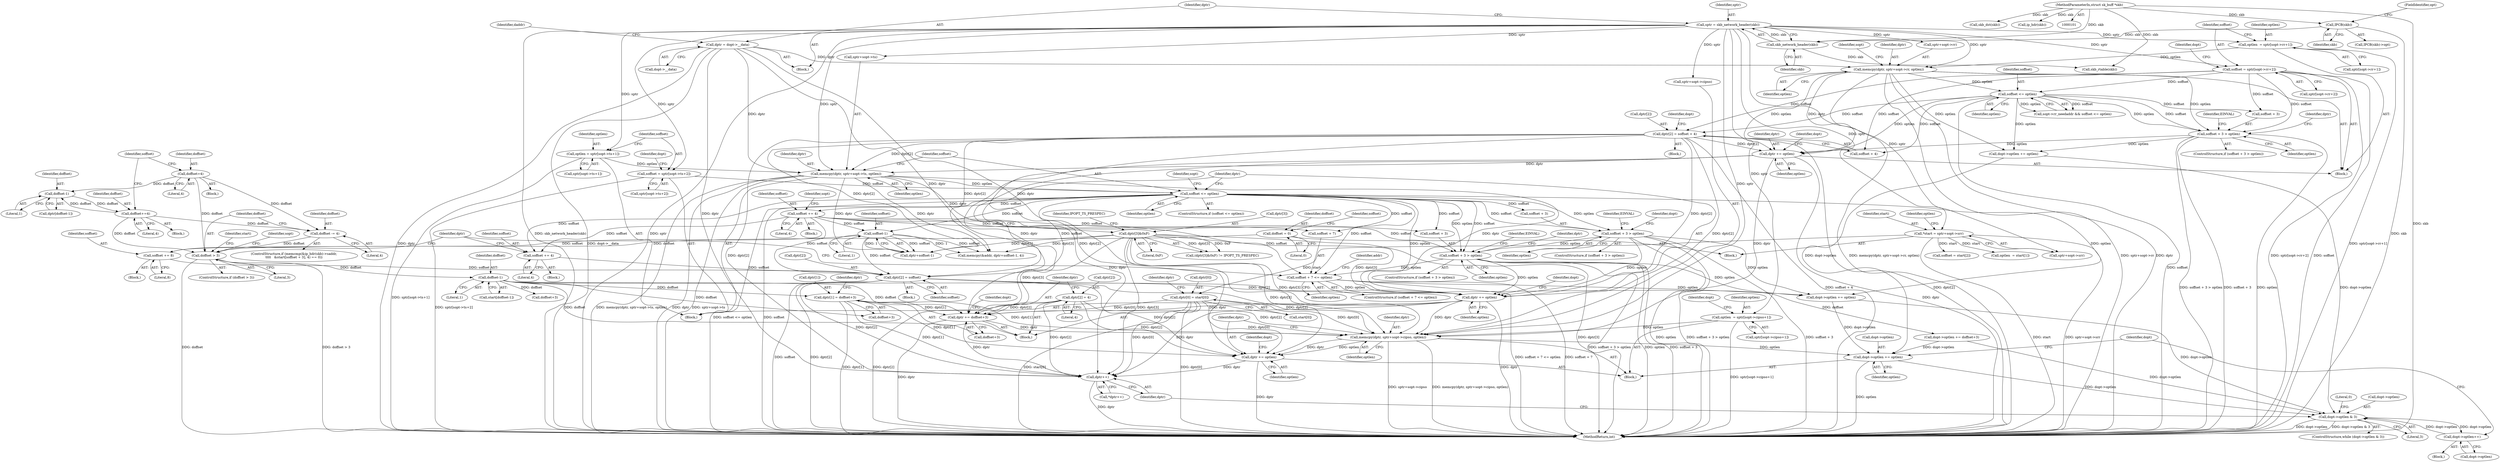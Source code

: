 digraph "0_linux_f6d8bd051c391c1c0458a30b2a7abcd939329259_16@API" {
"1000578" [label="(Call,memcpy(dptr, sptr+sopt->cipso, optlen))"];
"1000368" [label="(Call,dptr[2] = soffset)"];
"1000291" [label="(Call,soffset += 4)"];
"1000268" [label="(Call,soffset <= optlen)"];
"1000240" [label="(Call,soffset = sptr[sopt->ts+2])"];
"1000132" [label="(Call,sptr = skb_network_header(skb))"];
"1000134" [label="(Call,skb_network_header(skb))"];
"1000121" [label="(Call,IPCB(skb))"];
"1000103" [label="(MethodParameterIn,struct sk_buff *skb)"];
"1000259" [label="(Call,memcpy(dptr, sptr+sopt->ts, optlen))"];
"1000218" [label="(Call,dptr += optlen)"];
"1000180" [label="(Call,memcpy(dptr, sptr+sopt->rr, optlen))"];
"1000136" [label="(Call,dptr = dopt->__data)"];
"1000152" [label="(Call,optlen  = sptr[sopt->rr+1])"];
"1000193" [label="(Call,soffset <= optlen)"];
"1000161" [label="(Call,soffset = sptr[sopt->rr+2])"];
"1000198" [label="(Call,soffset + 3 > optlen)"];
"1000206" [label="(Call,dptr[2] = soffset + 4)"];
"1000231" [label="(Call,optlen = sptr[sopt->ts+1])"];
"1000365" [label="(Call,soffset += 8)"];
"1000345" [label="(Call,soffset-1)"];
"1000322" [label="(Call,soffset += 4)"];
"1000513" [label="(Call,dptr[1] = doffset+3)"];
"1000495" [label="(Call,doffset-1)"];
"1000487" [label="(Call,doffset > 3)"];
"1000405" [label="(Call,doffset = 0)"];
"1000483" [label="(Call,doffset -= 4)"];
"1000440" [label="(Call,doffset=4)"];
"1000450" [label="(Call,doffset+=4)"];
"1000457" [label="(Call,doffset-1)"];
"1000506" [label="(Call,dptr[0] = start[0])"];
"1000387" [label="(Call,*start = sptr+sopt->srr)"];
"1000310" [label="(Call,dptr[3]&0xF)"];
"1000525" [label="(Call,dptr += doffset+3)"];
"1000520" [label="(Call,dptr[2] = 4)"];
"1000373" [label="(Call,dptr += optlen)"];
"1000278" [label="(Call,soffset + 3 > optlen)"];
"1000300" [label="(Call,soffset + 3 > optlen)"];
"1000333" [label="(Call,soffset + 7 <= optlen)"];
"1000559" [label="(Call,optlen  = sptr[sopt->cipso+1])"];
"1000586" [label="(Call,dptr += optlen)"];
"1000603" [label="(Call,dptr++)"];
"1000589" [label="(Call,dopt->optlen += optlen)"];
"1000595" [label="(Call,dopt->optlen & 3)"];
"1000606" [label="(Call,dopt->optlen++)"];
"1000123" [label="(FieldIdentifier,opt)"];
"1000223" [label="(Identifier,dopt)"];
"1000137" [label="(Identifier,dptr)"];
"1000532" [label="(Identifier,dopt)"];
"1000611" [label="(Literal,0)"];
"1000467" [label="(ControlStructure,if (memcmp(&ip_hdr(skb)->saddr,\n\t\t\t\t   &start[soffset + 3], 4) == 0))"];
"1000440" [label="(Call,doffset=4)"];
"1000599" [label="(Literal,3)"];
"1000580" [label="(Call,sptr+sopt->cipso)"];
"1000296" [label="(Identifier,sopt)"];
"1000307" [label="(Identifier,EINVAL)"];
"1000343" [label="(Call,dptr+soffset-1)"];
"1000191" [label="(Identifier,sopt)"];
"1000496" [label="(Identifier,doffset)"];
"1000485" [label="(Literal,4)"];
"1000340" [label="(Call,memcpy(&addr, dptr+soffset-1, 4))"];
"1000366" [label="(Identifier,soffset)"];
"1000324" [label="(Literal,4)"];
"1000220" [label="(Identifier,optlen)"];
"1000162" [label="(Identifier,soffset)"];
"1000311" [label="(Call,dptr[3])"];
"1000594" [label="(ControlStructure,while (dopt->optlen & 3))"];
"1000378" [label="(Identifier,dopt)"];
"1000484" [label="(Identifier,doffset)"];
"1000410" [label="(Identifier,soffset)"];
"1000457" [label="(Call,doffset-1)"];
"1000206" [label="(Call,dptr[2] = soffset + 4)"];
"1000187" [label="(Identifier,optlen)"];
"1000345" [label="(Call,soffset-1)"];
"1000487" [label="(Call,doffset > 3)"];
"1000196" [label="(Block,)"];
"1000230" [label="(Block,)"];
"1000400" [label="(Call,soffset = start[2])"];
"1000304" [label="(Identifier,optlen)"];
"1000407" [label="(Literal,0)"];
"1000560" [label="(Identifier,optlen)"];
"1000591" [label="(Identifier,dopt)"];
"1000334" [label="(Call,soffset + 7)"];
"1000556" [label="(Identifier,sopt)"];
"1000144" [label="(Call,skb_rtable(skb))"];
"1000406" [label="(Identifier,doffset)"];
"1000606" [label="(Call,dopt->optlen++)"];
"1000579" [label="(Identifier,dptr)"];
"1000373" [label="(Call,dptr += optlen)"];
"1000268" [label="(Call,soffset <= optlen)"];
"1000193" [label="(Call,soffset <= optlen)"];
"1000199" [label="(Call,soffset + 3)"];
"1000207" [label="(Call,dptr[2])"];
"1000274" [label="(Identifier,sopt)"];
"1000595" [label="(Call,dopt->optlen & 3)"];
"1000323" [label="(Identifier,soffset)"];
"1000288" [label="(Identifier,dopt)"];
"1000395" [label="(Call,optlen  = start[1])"];
"1000517" [label="(Call,doffset+3)"];
"1000242" [label="(Call,sptr[sopt->ts+2])"];
"1000590" [label="(Call,dopt->optlen)"];
"1000506" [label="(Call,dptr[0] = start[0])"];
"1000276" [label="(Block,)"];
"1000221" [label="(Call,dopt->optlen += optlen)"];
"1000285" [label="(Identifier,EINVAL)"];
"1000120" [label="(Call,IPCB(skb)->opt)"];
"1000337" [label="(Identifier,optlen)"];
"1000497" [label="(Literal,1)"];
"1000210" [label="(Call,soffset + 4)"];
"1000570" [label="(Identifier,dopt)"];
"1000194" [label="(Identifier,soffset)"];
"1000163" [label="(Call,sptr[sopt->rr+2])"];
"1000231" [label="(Call,optlen = sptr[sopt->ts+1])"];
"1000524" [label="(Literal,4)"];
"1000181" [label="(Identifier,dptr)"];
"1000322" [label="(Call,soffset += 4)"];
"1000134" [label="(Call,skb_network_header(skb))"];
"1000520" [label="(Call,dptr[2] = 4)"];
"1000367" [label="(Literal,8)"];
"1000259" [label="(Call,memcpy(dptr, sptr+sopt->ts, optlen))"];
"1000525" [label="(Call,dptr += doffset+3)"];
"1000354" [label="(Call,skb_dst(skb))"];
"1000342" [label="(Identifier,addr)"];
"1000271" [label="(Block,)"];
"1000299" [label="(ControlStructure,if (soffset + 3 > optlen))"];
"1000316" [label="(Block,)"];
"1000202" [label="(Identifier,optlen)"];
"1000495" [label="(Call,doffset-1)"];
"1000455" [label="(Call,dptr[doffset-1])"];
"1000588" [label="(Identifier,optlen)"];
"1000292" [label="(Identifier,soffset)"];
"1000215" [label="(Identifier,dopt)"];
"1000396" [label="(Identifier,optlen)"];
"1000241" [label="(Identifier,soffset)"];
"1000314" [label="(Literal,0xF)"];
"1000510" [label="(Call,start[0])"];
"1000472" [label="(Call,ip_hdr(skb))"];
"1000458" [label="(Identifier,doffset)"];
"1000452" [label="(Literal,4)"];
"1000208" [label="(Identifier,dptr)"];
"1000232" [label="(Identifier,optlen)"];
"1000450" [label="(Call,doffset+=4)"];
"1000270" [label="(Identifier,optlen)"];
"1000138" [label="(Call,dopt->__data)"];
"1000370" [label="(Identifier,dptr)"];
"1000266" [label="(Identifier,optlen)"];
"1000267" [label="(ControlStructure,if (soffset <= optlen))"];
"1000261" [label="(Call,sptr+sopt->ts)"];
"1000346" [label="(Identifier,soffset)"];
"1000522" [label="(Identifier,dptr)"];
"1000612" [label="(MethodReturn,int)"];
"1000488" [label="(Identifier,doffset)"];
"1000600" [label="(Block,)"];
"1000269" [label="(Identifier,soffset)"];
"1000233" [label="(Call,sptr[sopt->ts+1])"];
"1000103" [label="(MethodParameterIn,struct sk_buff *skb)"];
"1000309" [label="(Call,(dptr[3]&0xF) != IPOPT_TS_PRESPEC)"];
"1000151" [label="(Block,)"];
"1000451" [label="(Identifier,doffset)"];
"1000189" [label="(Call,sopt->rr_needaddr && soffset <= optlen)"];
"1000374" [label="(Identifier,dptr)"];
"1000514" [label="(Call,dptr[1])"];
"1000596" [label="(Call,dopt->optlen)"];
"1000136" [label="(Call,dptr = dopt->__data)"];
"1000132" [label="(Call,sptr = skb_network_header(skb))"];
"1000589" [label="(Call,dopt->optlen += optlen)"];
"1000559" [label="(Call,optlen  = sptr[sopt->cipso+1])"];
"1000333" [label="(Call,soffset + 7 <= optlen)"];
"1000376" [label="(Call,dopt->optlen += optlen)"];
"1000544" [label="(Call,doffset+3)"];
"1000446" [label="(Block,)"];
"1000135" [label="(Identifier,skb)"];
"1000593" [label="(Identifier,optlen)"];
"1000240" [label="(Call,soffset = sptr[sopt->ts+2])"];
"1000444" [label="(Identifier,soffset)"];
"1000521" [label="(Call,dptr[2])"];
"1000359" [label="(Block,)"];
"1000154" [label="(Call,sptr[sopt->rr+1])"];
"1000527" [label="(Call,doffset+3)"];
"1000122" [label="(Identifier,skb)"];
"1000365" [label="(Call,soffset += 8)"];
"1000347" [label="(Literal,1)"];
"1000483" [label="(Call,doffset -= 4)"];
"1000513" [label="(Call,dptr[1] = doffset+3)"];
"1000372" [label="(Identifier,soffset)"];
"1000133" [label="(Identifier,sptr)"];
"1000388" [label="(Identifier,start)"];
"1000277" [label="(ControlStructure,if (soffset + 3 > optlen))"];
"1000526" [label="(Identifier,dptr)"];
"1000507" [label="(Call,dptr[0])"];
"1000586" [label="(Call,dptr += optlen)"];
"1000180" [label="(Call,memcpy(dptr, sptr+sopt->rr, optlen))"];
"1000603" [label="(Call,dptr++)"];
"1000205" [label="(Identifier,EINVAL)"];
"1000161" [label="(Call,soffset = sptr[sopt->rr+2])"];
"1000585" [label="(Identifier,optlen)"];
"1000493" [label="(Call,start[doffset-1])"];
"1000441" [label="(Identifier,doffset)"];
"1000389" [label="(Call,sptr+sopt->srr)"];
"1000315" [label="(Identifier,IPOPT_TS_PRESPEC)"];
"1000442" [label="(Literal,4)"];
"1000604" [label="(Identifier,dptr)"];
"1000310" [label="(Call,dptr[3]&0xF)"];
"1000104" [label="(Block,)"];
"1000301" [label="(Call,soffset + 3)"];
"1000219" [label="(Identifier,dptr)"];
"1000172" [label="(Identifier,dopt)"];
"1000602" [label="(Call,*dptr++)"];
"1000561" [label="(Call,sptr[sopt->cipso+1])"];
"1000332" [label="(ControlStructure,if (soffset + 7 <= optlen))"];
"1000375" [label="(Identifier,optlen)"];
"1000369" [label="(Call,dptr[2])"];
"1000251" [label="(Identifier,dopt)"];
"1000152" [label="(Call,optlen  = sptr[sopt->rr+1])"];
"1000198" [label="(Call,soffset + 3 > optlen)"];
"1000153" [label="(Identifier,optlen)"];
"1000368" [label="(Call,dptr[2] = soffset)"];
"1000121" [label="(Call,IPCB(skb))"];
"1000195" [label="(Identifier,optlen)"];
"1000279" [label="(Call,soffset + 3)"];
"1000540" [label="(Call,dopt->optlen += doffset+3)"];
"1000385" [label="(Block,)"];
"1000578" [label="(Call,memcpy(dptr, sptr+sopt->cipso, optlen))"];
"1000405" [label="(Call,doffset = 0)"];
"1000436" [label="(Block,)"];
"1000490" [label="(Block,)"];
"1000278" [label="(Call,soffset + 3 > optlen)"];
"1000218" [label="(Call,dptr += optlen)"];
"1000282" [label="(Identifier,optlen)"];
"1000459" [label="(Literal,1)"];
"1000607" [label="(Call,dopt->optlen)"];
"1000597" [label="(Identifier,dopt)"];
"1000291" [label="(Call,soffset += 4)"];
"1000293" [label="(Literal,4)"];
"1000387" [label="(Call,*start = sptr+sopt->srr)"];
"1000486" [label="(ControlStructure,if (doffset > 3))"];
"1000142" [label="(Identifier,daddr)"];
"1000515" [label="(Identifier,dptr)"];
"1000558" [label="(Block,)"];
"1000300" [label="(Call,soffset + 3 > optlen)"];
"1000260" [label="(Identifier,dptr)"];
"1000312" [label="(Identifier,dptr)"];
"1000197" [label="(ControlStructure,if (soffset + 3 > optlen))"];
"1000489" [label="(Literal,3)"];
"1000182" [label="(Call,sptr+sopt->rr)"];
"1000494" [label="(Identifier,start)"];
"1000587" [label="(Identifier,dptr)"];
"1000578" -> "1000558"  [label="AST: "];
"1000578" -> "1000585"  [label="CFG: "];
"1000579" -> "1000578"  [label="AST: "];
"1000580" -> "1000578"  [label="AST: "];
"1000585" -> "1000578"  [label="AST: "];
"1000587" -> "1000578"  [label="CFG: "];
"1000578" -> "1000612"  [label="DDG: sptr+sopt->cipso"];
"1000578" -> "1000612"  [label="DDG: memcpy(dptr, sptr+sopt->cipso, optlen)"];
"1000368" -> "1000578"  [label="DDG: dptr[2]"];
"1000513" -> "1000578"  [label="DDG: dptr[1]"];
"1000506" -> "1000578"  [label="DDG: dptr[0]"];
"1000218" -> "1000578"  [label="DDG: dptr"];
"1000310" -> "1000578"  [label="DDG: dptr[3]"];
"1000206" -> "1000578"  [label="DDG: dptr[2]"];
"1000525" -> "1000578"  [label="DDG: dptr"];
"1000520" -> "1000578"  [label="DDG: dptr[2]"];
"1000373" -> "1000578"  [label="DDG: dptr"];
"1000136" -> "1000578"  [label="DDG: dptr"];
"1000132" -> "1000578"  [label="DDG: sptr"];
"1000559" -> "1000578"  [label="DDG: optlen"];
"1000578" -> "1000586"  [label="DDG: optlen"];
"1000578" -> "1000586"  [label="DDG: dptr"];
"1000578" -> "1000589"  [label="DDG: optlen"];
"1000368" -> "1000271"  [label="AST: "];
"1000368" -> "1000372"  [label="CFG: "];
"1000369" -> "1000368"  [label="AST: "];
"1000372" -> "1000368"  [label="AST: "];
"1000374" -> "1000368"  [label="CFG: "];
"1000368" -> "1000612"  [label="DDG: dptr[2]"];
"1000368" -> "1000612"  [label="DDG: soffset"];
"1000291" -> "1000368"  [label="DDG: soffset"];
"1000268" -> "1000368"  [label="DDG: soffset"];
"1000365" -> "1000368"  [label="DDG: soffset"];
"1000322" -> "1000368"  [label="DDG: soffset"];
"1000345" -> "1000368"  [label="DDG: soffset"];
"1000368" -> "1000373"  [label="DDG: dptr[2]"];
"1000368" -> "1000586"  [label="DDG: dptr[2]"];
"1000368" -> "1000603"  [label="DDG: dptr[2]"];
"1000291" -> "1000276"  [label="AST: "];
"1000291" -> "1000293"  [label="CFG: "];
"1000292" -> "1000291"  [label="AST: "];
"1000293" -> "1000291"  [label="AST: "];
"1000296" -> "1000291"  [label="CFG: "];
"1000268" -> "1000291"  [label="DDG: soffset"];
"1000291" -> "1000300"  [label="DDG: soffset"];
"1000291" -> "1000301"  [label="DDG: soffset"];
"1000291" -> "1000322"  [label="DDG: soffset"];
"1000291" -> "1000333"  [label="DDG: soffset"];
"1000291" -> "1000334"  [label="DDG: soffset"];
"1000291" -> "1000345"  [label="DDG: soffset"];
"1000268" -> "1000267"  [label="AST: "];
"1000268" -> "1000270"  [label="CFG: "];
"1000269" -> "1000268"  [label="AST: "];
"1000270" -> "1000268"  [label="AST: "];
"1000274" -> "1000268"  [label="CFG: "];
"1000374" -> "1000268"  [label="CFG: "];
"1000268" -> "1000612"  [label="DDG: soffset"];
"1000268" -> "1000612"  [label="DDG: soffset <= optlen"];
"1000240" -> "1000268"  [label="DDG: soffset"];
"1000259" -> "1000268"  [label="DDG: optlen"];
"1000268" -> "1000278"  [label="DDG: soffset"];
"1000268" -> "1000278"  [label="DDG: optlen"];
"1000268" -> "1000279"  [label="DDG: soffset"];
"1000268" -> "1000300"  [label="DDG: soffset"];
"1000268" -> "1000300"  [label="DDG: optlen"];
"1000268" -> "1000301"  [label="DDG: soffset"];
"1000268" -> "1000322"  [label="DDG: soffset"];
"1000268" -> "1000333"  [label="DDG: soffset"];
"1000268" -> "1000334"  [label="DDG: soffset"];
"1000268" -> "1000345"  [label="DDG: soffset"];
"1000268" -> "1000373"  [label="DDG: optlen"];
"1000268" -> "1000376"  [label="DDG: optlen"];
"1000240" -> "1000230"  [label="AST: "];
"1000240" -> "1000242"  [label="CFG: "];
"1000241" -> "1000240"  [label="AST: "];
"1000242" -> "1000240"  [label="AST: "];
"1000251" -> "1000240"  [label="CFG: "];
"1000240" -> "1000612"  [label="DDG: sptr[sopt->ts+2]"];
"1000132" -> "1000240"  [label="DDG: sptr"];
"1000132" -> "1000104"  [label="AST: "];
"1000132" -> "1000134"  [label="CFG: "];
"1000133" -> "1000132"  [label="AST: "];
"1000134" -> "1000132"  [label="AST: "];
"1000137" -> "1000132"  [label="CFG: "];
"1000132" -> "1000612"  [label="DDG: skb_network_header(skb)"];
"1000132" -> "1000612"  [label="DDG: sptr"];
"1000134" -> "1000132"  [label="DDG: skb"];
"1000132" -> "1000152"  [label="DDG: sptr"];
"1000132" -> "1000161"  [label="DDG: sptr"];
"1000132" -> "1000180"  [label="DDG: sptr"];
"1000132" -> "1000182"  [label="DDG: sptr"];
"1000132" -> "1000231"  [label="DDG: sptr"];
"1000132" -> "1000259"  [label="DDG: sptr"];
"1000132" -> "1000261"  [label="DDG: sptr"];
"1000132" -> "1000387"  [label="DDG: sptr"];
"1000132" -> "1000389"  [label="DDG: sptr"];
"1000132" -> "1000559"  [label="DDG: sptr"];
"1000132" -> "1000580"  [label="DDG: sptr"];
"1000134" -> "1000135"  [label="CFG: "];
"1000135" -> "1000134"  [label="AST: "];
"1000121" -> "1000134"  [label="DDG: skb"];
"1000103" -> "1000134"  [label="DDG: skb"];
"1000134" -> "1000144"  [label="DDG: skb"];
"1000121" -> "1000120"  [label="AST: "];
"1000121" -> "1000122"  [label="CFG: "];
"1000122" -> "1000121"  [label="AST: "];
"1000123" -> "1000121"  [label="CFG: "];
"1000121" -> "1000612"  [label="DDG: skb"];
"1000103" -> "1000121"  [label="DDG: skb"];
"1000103" -> "1000101"  [label="AST: "];
"1000103" -> "1000612"  [label="DDG: skb"];
"1000103" -> "1000144"  [label="DDG: skb"];
"1000103" -> "1000354"  [label="DDG: skb"];
"1000103" -> "1000472"  [label="DDG: skb"];
"1000259" -> "1000230"  [label="AST: "];
"1000259" -> "1000266"  [label="CFG: "];
"1000260" -> "1000259"  [label="AST: "];
"1000261" -> "1000259"  [label="AST: "];
"1000266" -> "1000259"  [label="AST: "];
"1000269" -> "1000259"  [label="CFG: "];
"1000259" -> "1000612"  [label="DDG: memcpy(dptr, sptr+sopt->ts, optlen)"];
"1000259" -> "1000612"  [label="DDG: dptr"];
"1000259" -> "1000612"  [label="DDG: sptr+sopt->ts"];
"1000218" -> "1000259"  [label="DDG: dptr"];
"1000206" -> "1000259"  [label="DDG: dptr[2]"];
"1000136" -> "1000259"  [label="DDG: dptr"];
"1000231" -> "1000259"  [label="DDG: optlen"];
"1000259" -> "1000310"  [label="DDG: dptr"];
"1000259" -> "1000340"  [label="DDG: dptr"];
"1000259" -> "1000343"  [label="DDG: dptr"];
"1000259" -> "1000373"  [label="DDG: dptr"];
"1000218" -> "1000151"  [label="AST: "];
"1000218" -> "1000220"  [label="CFG: "];
"1000219" -> "1000218"  [label="AST: "];
"1000220" -> "1000218"  [label="AST: "];
"1000223" -> "1000218"  [label="CFG: "];
"1000218" -> "1000612"  [label="DDG: dptr"];
"1000180" -> "1000218"  [label="DDG: optlen"];
"1000180" -> "1000218"  [label="DDG: dptr"];
"1000193" -> "1000218"  [label="DDG: optlen"];
"1000198" -> "1000218"  [label="DDG: optlen"];
"1000206" -> "1000218"  [label="DDG: dptr[2]"];
"1000218" -> "1000525"  [label="DDG: dptr"];
"1000218" -> "1000603"  [label="DDG: dptr"];
"1000180" -> "1000151"  [label="AST: "];
"1000180" -> "1000187"  [label="CFG: "];
"1000181" -> "1000180"  [label="AST: "];
"1000182" -> "1000180"  [label="AST: "];
"1000187" -> "1000180"  [label="AST: "];
"1000191" -> "1000180"  [label="CFG: "];
"1000180" -> "1000612"  [label="DDG: sptr+sopt->rr"];
"1000180" -> "1000612"  [label="DDG: dptr"];
"1000180" -> "1000612"  [label="DDG: memcpy(dptr, sptr+sopt->rr, optlen)"];
"1000136" -> "1000180"  [label="DDG: dptr"];
"1000152" -> "1000180"  [label="DDG: optlen"];
"1000180" -> "1000193"  [label="DDG: optlen"];
"1000180" -> "1000198"  [label="DDG: optlen"];
"1000180" -> "1000221"  [label="DDG: optlen"];
"1000136" -> "1000104"  [label="AST: "];
"1000136" -> "1000138"  [label="CFG: "];
"1000137" -> "1000136"  [label="AST: "];
"1000138" -> "1000136"  [label="AST: "];
"1000142" -> "1000136"  [label="CFG: "];
"1000136" -> "1000612"  [label="DDG: dopt->__data"];
"1000136" -> "1000612"  [label="DDG: dptr"];
"1000136" -> "1000525"  [label="DDG: dptr"];
"1000136" -> "1000603"  [label="DDG: dptr"];
"1000152" -> "1000151"  [label="AST: "];
"1000152" -> "1000154"  [label="CFG: "];
"1000153" -> "1000152"  [label="AST: "];
"1000154" -> "1000152"  [label="AST: "];
"1000162" -> "1000152"  [label="CFG: "];
"1000152" -> "1000612"  [label="DDG: sptr[sopt->rr+1]"];
"1000193" -> "1000189"  [label="AST: "];
"1000193" -> "1000195"  [label="CFG: "];
"1000194" -> "1000193"  [label="AST: "];
"1000195" -> "1000193"  [label="AST: "];
"1000189" -> "1000193"  [label="CFG: "];
"1000193" -> "1000612"  [label="DDG: soffset"];
"1000193" -> "1000189"  [label="DDG: soffset"];
"1000193" -> "1000189"  [label="DDG: optlen"];
"1000161" -> "1000193"  [label="DDG: soffset"];
"1000193" -> "1000198"  [label="DDG: soffset"];
"1000193" -> "1000198"  [label="DDG: optlen"];
"1000193" -> "1000199"  [label="DDG: soffset"];
"1000193" -> "1000206"  [label="DDG: soffset"];
"1000193" -> "1000210"  [label="DDG: soffset"];
"1000193" -> "1000221"  [label="DDG: optlen"];
"1000161" -> "1000151"  [label="AST: "];
"1000161" -> "1000163"  [label="CFG: "];
"1000162" -> "1000161"  [label="AST: "];
"1000163" -> "1000161"  [label="AST: "];
"1000172" -> "1000161"  [label="CFG: "];
"1000161" -> "1000612"  [label="DDG: sptr[sopt->rr+2]"];
"1000161" -> "1000612"  [label="DDG: soffset"];
"1000161" -> "1000198"  [label="DDG: soffset"];
"1000161" -> "1000199"  [label="DDG: soffset"];
"1000161" -> "1000206"  [label="DDG: soffset"];
"1000161" -> "1000210"  [label="DDG: soffset"];
"1000198" -> "1000197"  [label="AST: "];
"1000198" -> "1000202"  [label="CFG: "];
"1000199" -> "1000198"  [label="AST: "];
"1000202" -> "1000198"  [label="AST: "];
"1000205" -> "1000198"  [label="CFG: "];
"1000208" -> "1000198"  [label="CFG: "];
"1000198" -> "1000612"  [label="DDG: soffset + 3"];
"1000198" -> "1000612"  [label="DDG: optlen"];
"1000198" -> "1000612"  [label="DDG: soffset + 3 > optlen"];
"1000198" -> "1000221"  [label="DDG: optlen"];
"1000206" -> "1000196"  [label="AST: "];
"1000206" -> "1000210"  [label="CFG: "];
"1000207" -> "1000206"  [label="AST: "];
"1000210" -> "1000206"  [label="AST: "];
"1000215" -> "1000206"  [label="CFG: "];
"1000206" -> "1000612"  [label="DDG: soffset + 4"];
"1000206" -> "1000612"  [label="DDG: dptr[2]"];
"1000206" -> "1000340"  [label="DDG: dptr[2]"];
"1000206" -> "1000343"  [label="DDG: dptr[2]"];
"1000206" -> "1000373"  [label="DDG: dptr[2]"];
"1000206" -> "1000586"  [label="DDG: dptr[2]"];
"1000206" -> "1000603"  [label="DDG: dptr[2]"];
"1000231" -> "1000230"  [label="AST: "];
"1000231" -> "1000233"  [label="CFG: "];
"1000232" -> "1000231"  [label="AST: "];
"1000233" -> "1000231"  [label="AST: "];
"1000241" -> "1000231"  [label="CFG: "];
"1000231" -> "1000612"  [label="DDG: sptr[sopt->ts+1]"];
"1000365" -> "1000359"  [label="AST: "];
"1000365" -> "1000367"  [label="CFG: "];
"1000366" -> "1000365"  [label="AST: "];
"1000367" -> "1000365"  [label="AST: "];
"1000370" -> "1000365"  [label="CFG: "];
"1000345" -> "1000365"  [label="DDG: soffset"];
"1000345" -> "1000343"  [label="AST: "];
"1000345" -> "1000347"  [label="CFG: "];
"1000346" -> "1000345"  [label="AST: "];
"1000347" -> "1000345"  [label="AST: "];
"1000343" -> "1000345"  [label="CFG: "];
"1000345" -> "1000340"  [label="DDG: soffset"];
"1000345" -> "1000340"  [label="DDG: 1"];
"1000345" -> "1000343"  [label="DDG: soffset"];
"1000345" -> "1000343"  [label="DDG: 1"];
"1000322" -> "1000316"  [label="AST: "];
"1000322" -> "1000324"  [label="CFG: "];
"1000323" -> "1000322"  [label="AST: "];
"1000324" -> "1000322"  [label="AST: "];
"1000370" -> "1000322"  [label="CFG: "];
"1000513" -> "1000490"  [label="AST: "];
"1000513" -> "1000517"  [label="CFG: "];
"1000514" -> "1000513"  [label="AST: "];
"1000517" -> "1000513"  [label="AST: "];
"1000522" -> "1000513"  [label="CFG: "];
"1000513" -> "1000612"  [label="DDG: dptr[1]"];
"1000495" -> "1000513"  [label="DDG: doffset"];
"1000513" -> "1000525"  [label="DDG: dptr[1]"];
"1000513" -> "1000586"  [label="DDG: dptr[1]"];
"1000513" -> "1000603"  [label="DDG: dptr[1]"];
"1000495" -> "1000493"  [label="AST: "];
"1000495" -> "1000497"  [label="CFG: "];
"1000496" -> "1000495"  [label="AST: "];
"1000497" -> "1000495"  [label="AST: "];
"1000493" -> "1000495"  [label="CFG: "];
"1000487" -> "1000495"  [label="DDG: doffset"];
"1000495" -> "1000517"  [label="DDG: doffset"];
"1000495" -> "1000525"  [label="DDG: doffset"];
"1000495" -> "1000527"  [label="DDG: doffset"];
"1000495" -> "1000540"  [label="DDG: doffset"];
"1000495" -> "1000544"  [label="DDG: doffset"];
"1000487" -> "1000486"  [label="AST: "];
"1000487" -> "1000489"  [label="CFG: "];
"1000488" -> "1000487"  [label="AST: "];
"1000489" -> "1000487"  [label="AST: "];
"1000494" -> "1000487"  [label="CFG: "];
"1000556" -> "1000487"  [label="CFG: "];
"1000487" -> "1000612"  [label="DDG: doffset"];
"1000487" -> "1000612"  [label="DDG: doffset > 3"];
"1000405" -> "1000487"  [label="DDG: doffset"];
"1000483" -> "1000487"  [label="DDG: doffset"];
"1000440" -> "1000487"  [label="DDG: doffset"];
"1000450" -> "1000487"  [label="DDG: doffset"];
"1000405" -> "1000385"  [label="AST: "];
"1000405" -> "1000407"  [label="CFG: "];
"1000406" -> "1000405"  [label="AST: "];
"1000407" -> "1000405"  [label="AST: "];
"1000410" -> "1000405"  [label="CFG: "];
"1000483" -> "1000467"  [label="AST: "];
"1000483" -> "1000485"  [label="CFG: "];
"1000484" -> "1000483"  [label="AST: "];
"1000485" -> "1000483"  [label="AST: "];
"1000488" -> "1000483"  [label="CFG: "];
"1000440" -> "1000483"  [label="DDG: doffset"];
"1000450" -> "1000483"  [label="DDG: doffset"];
"1000440" -> "1000436"  [label="AST: "];
"1000440" -> "1000442"  [label="CFG: "];
"1000441" -> "1000440"  [label="AST: "];
"1000442" -> "1000440"  [label="AST: "];
"1000444" -> "1000440"  [label="CFG: "];
"1000440" -> "1000457"  [label="DDG: doffset"];
"1000450" -> "1000446"  [label="AST: "];
"1000450" -> "1000452"  [label="CFG: "];
"1000451" -> "1000450"  [label="AST: "];
"1000452" -> "1000450"  [label="AST: "];
"1000444" -> "1000450"  [label="CFG: "];
"1000457" -> "1000450"  [label="DDG: doffset"];
"1000450" -> "1000457"  [label="DDG: doffset"];
"1000457" -> "1000455"  [label="AST: "];
"1000457" -> "1000459"  [label="CFG: "];
"1000458" -> "1000457"  [label="AST: "];
"1000459" -> "1000457"  [label="AST: "];
"1000455" -> "1000457"  [label="CFG: "];
"1000506" -> "1000490"  [label="AST: "];
"1000506" -> "1000510"  [label="CFG: "];
"1000507" -> "1000506"  [label="AST: "];
"1000510" -> "1000506"  [label="AST: "];
"1000515" -> "1000506"  [label="CFG: "];
"1000506" -> "1000612"  [label="DDG: dptr[0]"];
"1000506" -> "1000612"  [label="DDG: start[0]"];
"1000387" -> "1000506"  [label="DDG: start"];
"1000506" -> "1000525"  [label="DDG: dptr[0]"];
"1000506" -> "1000586"  [label="DDG: dptr[0]"];
"1000506" -> "1000603"  [label="DDG: dptr[0]"];
"1000387" -> "1000385"  [label="AST: "];
"1000387" -> "1000389"  [label="CFG: "];
"1000388" -> "1000387"  [label="AST: "];
"1000389" -> "1000387"  [label="AST: "];
"1000396" -> "1000387"  [label="CFG: "];
"1000387" -> "1000612"  [label="DDG: sptr+sopt->srr"];
"1000387" -> "1000612"  [label="DDG: start"];
"1000387" -> "1000395"  [label="DDG: start"];
"1000387" -> "1000400"  [label="DDG: start"];
"1000310" -> "1000309"  [label="AST: "];
"1000310" -> "1000314"  [label="CFG: "];
"1000311" -> "1000310"  [label="AST: "];
"1000314" -> "1000310"  [label="AST: "];
"1000315" -> "1000310"  [label="CFG: "];
"1000310" -> "1000612"  [label="DDG: dptr[3]"];
"1000310" -> "1000309"  [label="DDG: dptr[3]"];
"1000310" -> "1000309"  [label="DDG: 0xF"];
"1000310" -> "1000340"  [label="DDG: dptr[3]"];
"1000310" -> "1000343"  [label="DDG: dptr[3]"];
"1000310" -> "1000373"  [label="DDG: dptr[3]"];
"1000310" -> "1000525"  [label="DDG: dptr[3]"];
"1000310" -> "1000586"  [label="DDG: dptr[3]"];
"1000310" -> "1000603"  [label="DDG: dptr[3]"];
"1000525" -> "1000490"  [label="AST: "];
"1000525" -> "1000527"  [label="CFG: "];
"1000526" -> "1000525"  [label="AST: "];
"1000527" -> "1000525"  [label="AST: "];
"1000532" -> "1000525"  [label="CFG: "];
"1000525" -> "1000612"  [label="DDG: dptr"];
"1000520" -> "1000525"  [label="DDG: dptr[2]"];
"1000373" -> "1000525"  [label="DDG: dptr"];
"1000525" -> "1000603"  [label="DDG: dptr"];
"1000520" -> "1000490"  [label="AST: "];
"1000520" -> "1000524"  [label="CFG: "];
"1000521" -> "1000520"  [label="AST: "];
"1000524" -> "1000520"  [label="AST: "];
"1000526" -> "1000520"  [label="CFG: "];
"1000520" -> "1000612"  [label="DDG: dptr[2]"];
"1000520" -> "1000586"  [label="DDG: dptr[2]"];
"1000520" -> "1000603"  [label="DDG: dptr[2]"];
"1000373" -> "1000230"  [label="AST: "];
"1000373" -> "1000375"  [label="CFG: "];
"1000374" -> "1000373"  [label="AST: "];
"1000375" -> "1000373"  [label="AST: "];
"1000378" -> "1000373"  [label="CFG: "];
"1000373" -> "1000612"  [label="DDG: dptr"];
"1000278" -> "1000373"  [label="DDG: optlen"];
"1000300" -> "1000373"  [label="DDG: optlen"];
"1000333" -> "1000373"  [label="DDG: optlen"];
"1000373" -> "1000603"  [label="DDG: dptr"];
"1000278" -> "1000277"  [label="AST: "];
"1000278" -> "1000282"  [label="CFG: "];
"1000279" -> "1000278"  [label="AST: "];
"1000282" -> "1000278"  [label="AST: "];
"1000285" -> "1000278"  [label="CFG: "];
"1000288" -> "1000278"  [label="CFG: "];
"1000278" -> "1000612"  [label="DDG: optlen"];
"1000278" -> "1000612"  [label="DDG: soffset + 3 > optlen"];
"1000278" -> "1000612"  [label="DDG: soffset + 3"];
"1000278" -> "1000300"  [label="DDG: optlen"];
"1000278" -> "1000376"  [label="DDG: optlen"];
"1000300" -> "1000299"  [label="AST: "];
"1000300" -> "1000304"  [label="CFG: "];
"1000301" -> "1000300"  [label="AST: "];
"1000304" -> "1000300"  [label="AST: "];
"1000307" -> "1000300"  [label="CFG: "];
"1000312" -> "1000300"  [label="CFG: "];
"1000300" -> "1000612"  [label="DDG: optlen"];
"1000300" -> "1000612"  [label="DDG: soffset + 3"];
"1000300" -> "1000612"  [label="DDG: soffset + 3 > optlen"];
"1000300" -> "1000333"  [label="DDG: optlen"];
"1000300" -> "1000376"  [label="DDG: optlen"];
"1000333" -> "1000332"  [label="AST: "];
"1000333" -> "1000337"  [label="CFG: "];
"1000334" -> "1000333"  [label="AST: "];
"1000337" -> "1000333"  [label="AST: "];
"1000342" -> "1000333"  [label="CFG: "];
"1000370" -> "1000333"  [label="CFG: "];
"1000333" -> "1000612"  [label="DDG: soffset + 7"];
"1000333" -> "1000612"  [label="DDG: soffset + 7 <= optlen"];
"1000333" -> "1000376"  [label="DDG: optlen"];
"1000559" -> "1000558"  [label="AST: "];
"1000559" -> "1000561"  [label="CFG: "];
"1000560" -> "1000559"  [label="AST: "];
"1000561" -> "1000559"  [label="AST: "];
"1000570" -> "1000559"  [label="CFG: "];
"1000559" -> "1000612"  [label="DDG: sptr[sopt->cipso+1]"];
"1000586" -> "1000558"  [label="AST: "];
"1000586" -> "1000588"  [label="CFG: "];
"1000587" -> "1000586"  [label="AST: "];
"1000588" -> "1000586"  [label="AST: "];
"1000591" -> "1000586"  [label="CFG: "];
"1000586" -> "1000612"  [label="DDG: dptr"];
"1000586" -> "1000603"  [label="DDG: dptr"];
"1000603" -> "1000602"  [label="AST: "];
"1000603" -> "1000604"  [label="CFG: "];
"1000604" -> "1000603"  [label="AST: "];
"1000602" -> "1000603"  [label="CFG: "];
"1000603" -> "1000612"  [label="DDG: dptr"];
"1000589" -> "1000558"  [label="AST: "];
"1000589" -> "1000593"  [label="CFG: "];
"1000590" -> "1000589"  [label="AST: "];
"1000593" -> "1000589"  [label="AST: "];
"1000597" -> "1000589"  [label="CFG: "];
"1000589" -> "1000612"  [label="DDG: optlen"];
"1000376" -> "1000589"  [label="DDG: dopt->optlen"];
"1000221" -> "1000589"  [label="DDG: dopt->optlen"];
"1000540" -> "1000589"  [label="DDG: dopt->optlen"];
"1000589" -> "1000595"  [label="DDG: dopt->optlen"];
"1000595" -> "1000594"  [label="AST: "];
"1000595" -> "1000599"  [label="CFG: "];
"1000596" -> "1000595"  [label="AST: "];
"1000599" -> "1000595"  [label="AST: "];
"1000604" -> "1000595"  [label="CFG: "];
"1000611" -> "1000595"  [label="CFG: "];
"1000595" -> "1000612"  [label="DDG: dopt->optlen & 3"];
"1000595" -> "1000612"  [label="DDG: dopt->optlen"];
"1000606" -> "1000595"  [label="DDG: dopt->optlen"];
"1000376" -> "1000595"  [label="DDG: dopt->optlen"];
"1000221" -> "1000595"  [label="DDG: dopt->optlen"];
"1000540" -> "1000595"  [label="DDG: dopt->optlen"];
"1000595" -> "1000606"  [label="DDG: dopt->optlen"];
"1000606" -> "1000600"  [label="AST: "];
"1000606" -> "1000607"  [label="CFG: "];
"1000607" -> "1000606"  [label="AST: "];
"1000597" -> "1000606"  [label="CFG: "];
}
